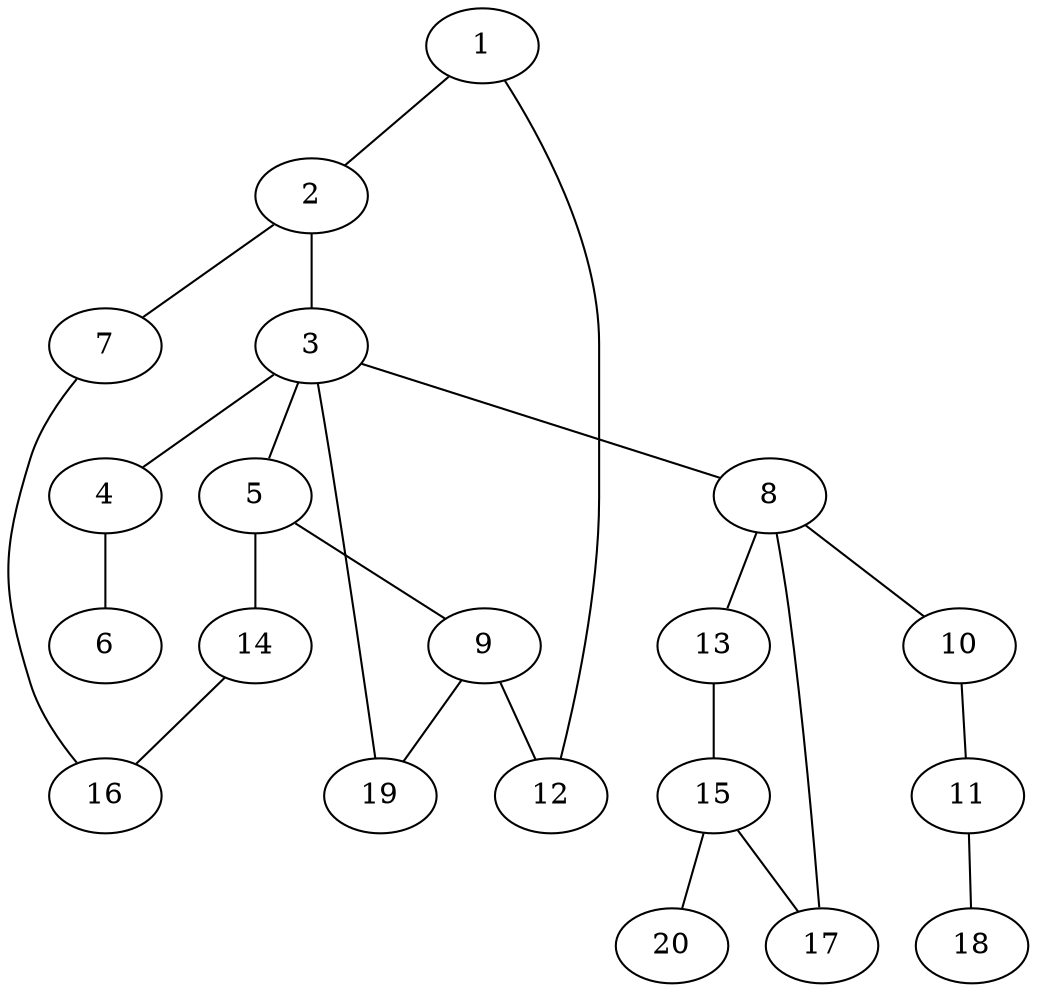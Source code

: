 graph graphname {1--2
1--12
2--3
2--7
3--4
3--5
3--8
3--19
4--6
5--9
5--14
7--16
8--10
8--13
8--17
9--12
9--19
10--11
11--18
13--15
14--16
15--17
15--20
}